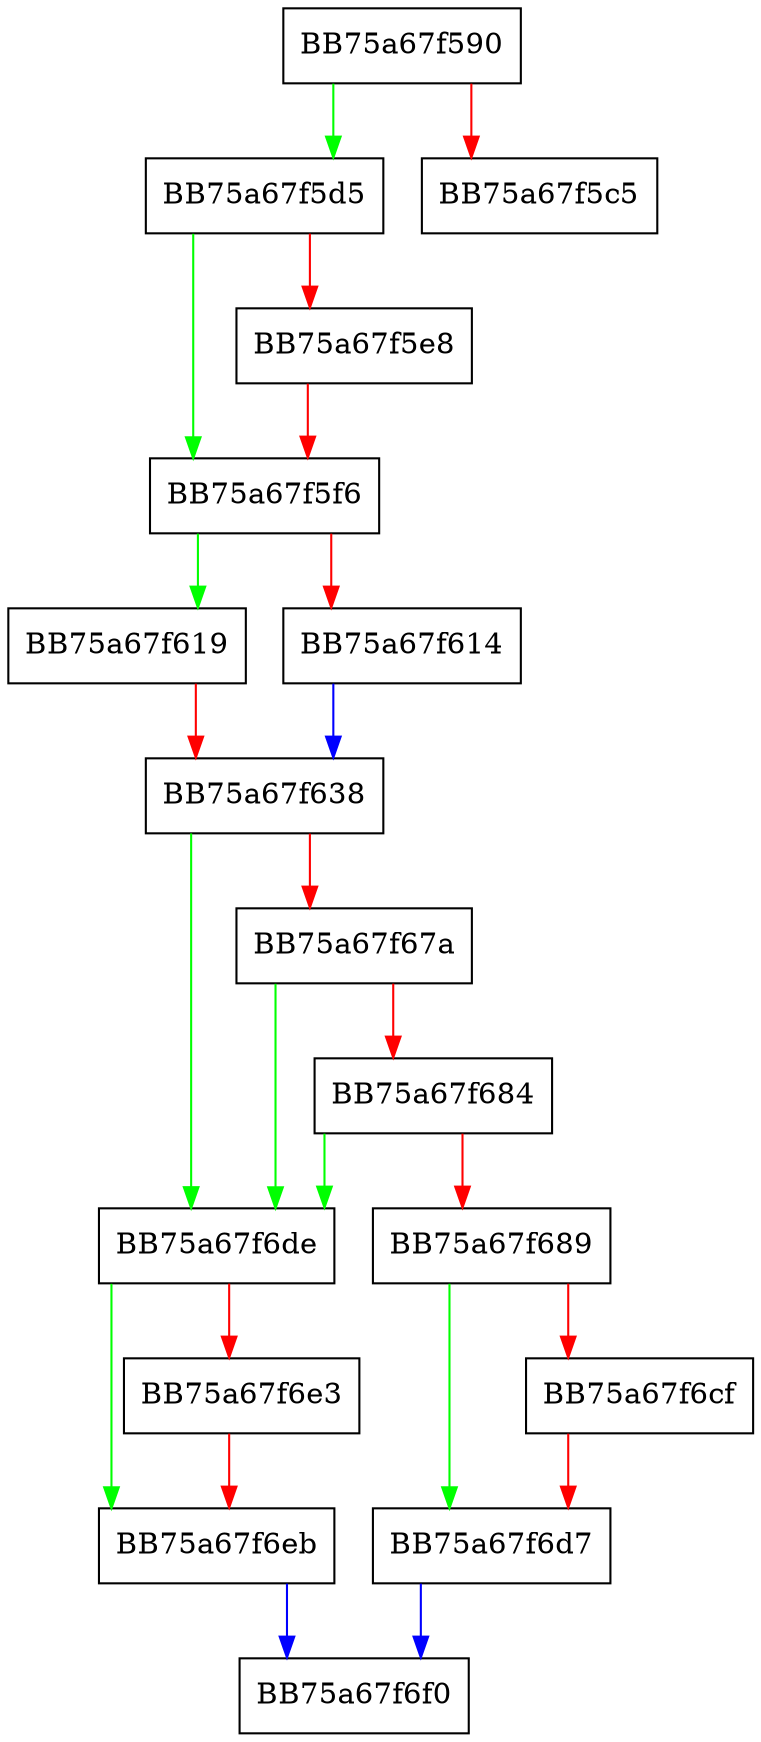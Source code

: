 digraph mp_lua_api_CheckUrl {
  node [shape="box"];
  graph [splines=ortho];
  BB75a67f590 -> BB75a67f5d5 [color="green"];
  BB75a67f590 -> BB75a67f5c5 [color="red"];
  BB75a67f5d5 -> BB75a67f5f6 [color="green"];
  BB75a67f5d5 -> BB75a67f5e8 [color="red"];
  BB75a67f5e8 -> BB75a67f5f6 [color="red"];
  BB75a67f5f6 -> BB75a67f619 [color="green"];
  BB75a67f5f6 -> BB75a67f614 [color="red"];
  BB75a67f614 -> BB75a67f638 [color="blue"];
  BB75a67f619 -> BB75a67f638 [color="red"];
  BB75a67f638 -> BB75a67f6de [color="green"];
  BB75a67f638 -> BB75a67f67a [color="red"];
  BB75a67f67a -> BB75a67f6de [color="green"];
  BB75a67f67a -> BB75a67f684 [color="red"];
  BB75a67f684 -> BB75a67f6de [color="green"];
  BB75a67f684 -> BB75a67f689 [color="red"];
  BB75a67f689 -> BB75a67f6d7 [color="green"];
  BB75a67f689 -> BB75a67f6cf [color="red"];
  BB75a67f6cf -> BB75a67f6d7 [color="red"];
  BB75a67f6d7 -> BB75a67f6f0 [color="blue"];
  BB75a67f6de -> BB75a67f6eb [color="green"];
  BB75a67f6de -> BB75a67f6e3 [color="red"];
  BB75a67f6e3 -> BB75a67f6eb [color="red"];
  BB75a67f6eb -> BB75a67f6f0 [color="blue"];
}